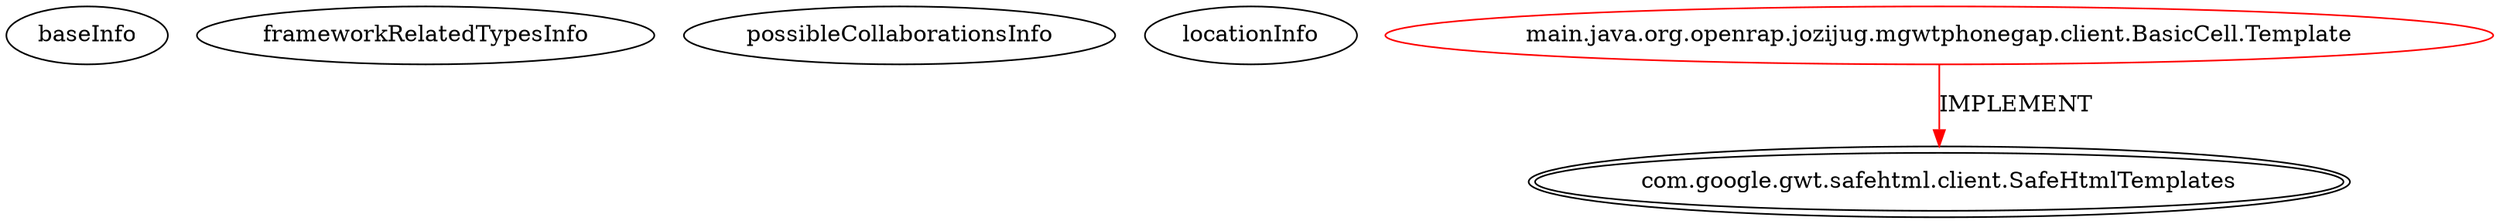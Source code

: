 digraph {
baseInfo[graphId=4364,category="extension_graph",isAnonymous=false,possibleRelation=false]
frameworkRelatedTypesInfo[0="com.google.gwt.safehtml.client.SafeHtmlTemplates"]
possibleCollaborationsInfo[]
locationInfo[projectName="rjdkolb-jozijug_phonegapdemo",filePath="/rjdkolb-jozijug_phonegapdemo/jozijug_phonegapdemo-master/src/main/java/org/openrap/jozijug/mgwtphonegap/client/BasicCell.java",contextSignature="Template",graphId="4364"]
0[label="main.java.org.openrap.jozijug.mgwtphonegap.client.BasicCell.Template",vertexType="ROOT_CLIENT_CLASS_DECLARATION",isFrameworkType=false,color=red]
1[label="com.google.gwt.safehtml.client.SafeHtmlTemplates",vertexType="FRAMEWORK_INTERFACE_TYPE",isFrameworkType=true,peripheries=2]
0->1[label="IMPLEMENT",color=red]
}
